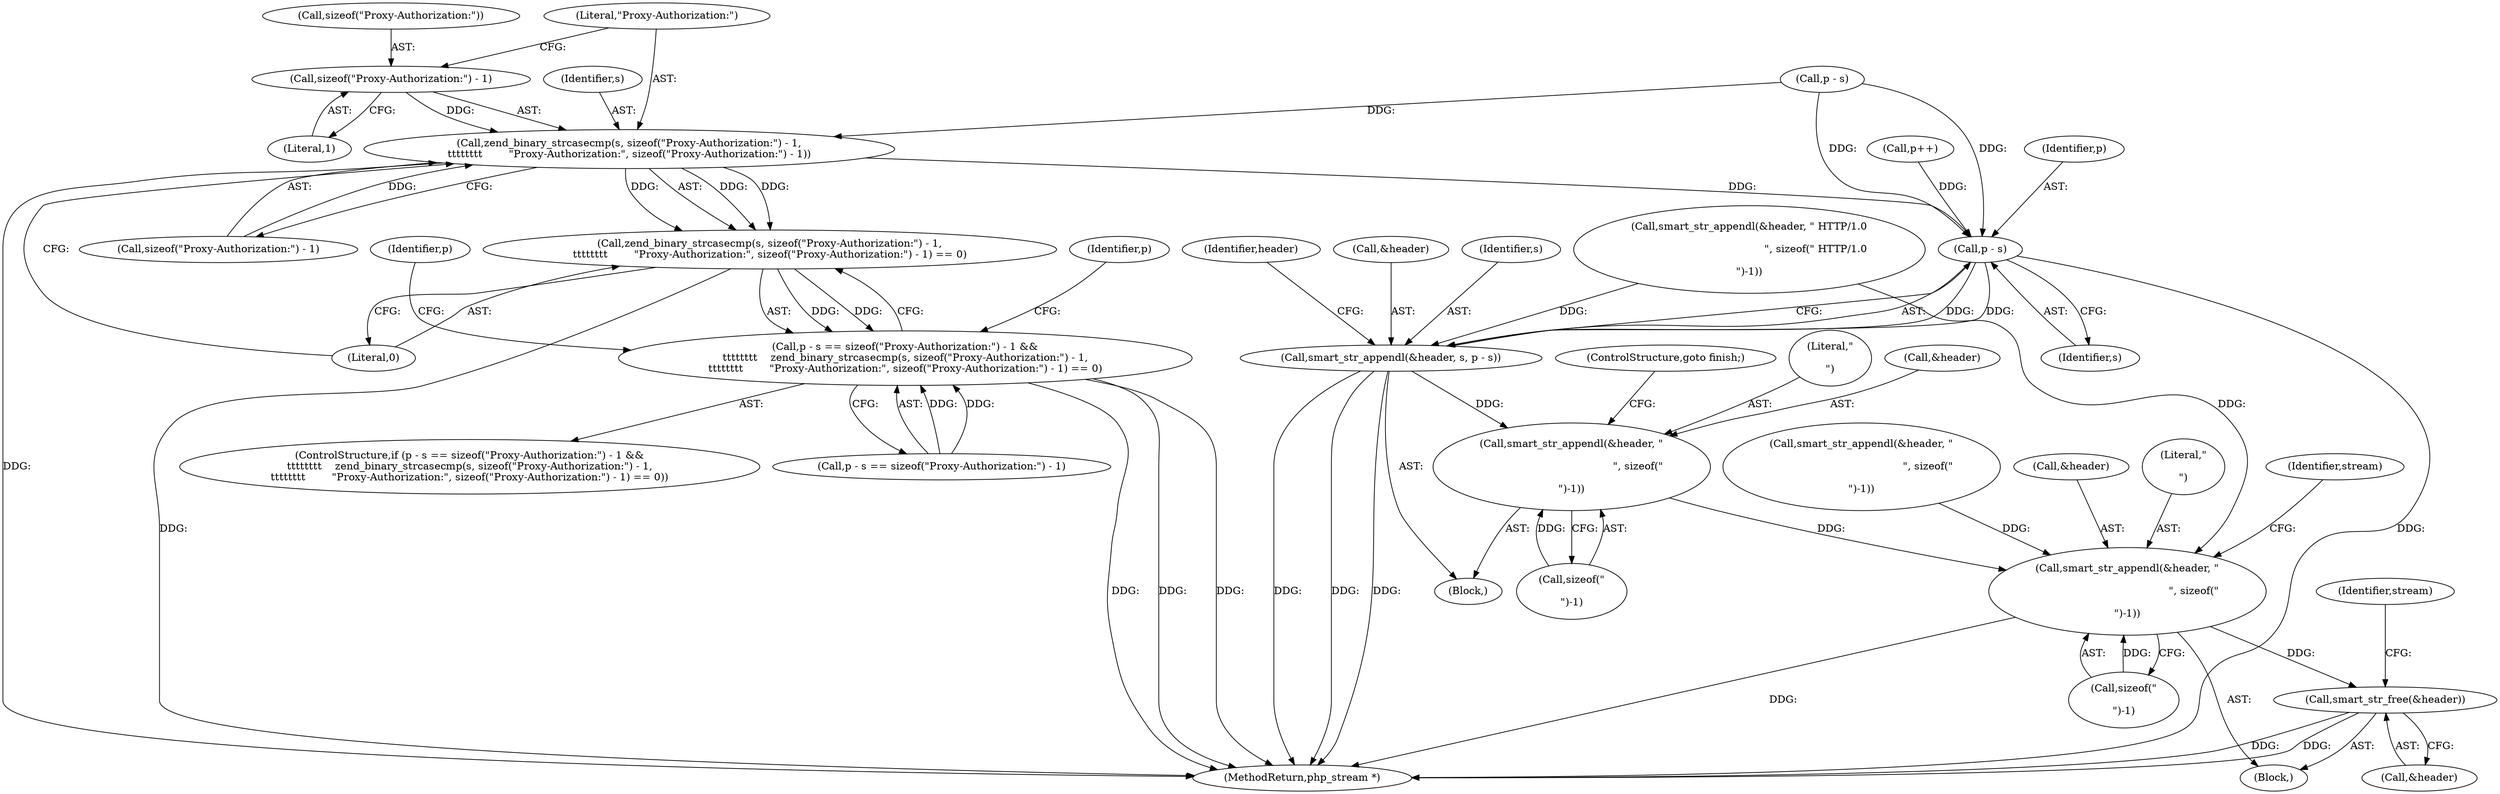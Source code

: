 digraph "0_php-src_523f230c831d7b33353203fa34aee4e92ac12bba@API" {
"1000778" [label="(Call,sizeof(\"Proxy-Authorization:\") - 1)"];
"1000776" [label="(Call,zend_binary_strcasecmp(s, sizeof(\"Proxy-Authorization:\") - 1,\n\t\t\t\t\t\t\t\t        \"Proxy-Authorization:\", sizeof(\"Proxy-Authorization:\") - 1))"];
"1000775" [label="(Call,zend_binary_strcasecmp(s, sizeof(\"Proxy-Authorization:\") - 1,\n\t\t\t\t\t\t\t\t        \"Proxy-Authorization:\", sizeof(\"Proxy-Authorization:\") - 1) == 0)"];
"1000766" [label="(Call,p - s == sizeof(\"Proxy-Authorization:\") - 1 &&\n\t\t\t\t\t\t\t\t    zend_binary_strcasecmp(s, sizeof(\"Proxy-Authorization:\") - 1,\n\t\t\t\t\t\t\t\t        \"Proxy-Authorization:\", sizeof(\"Proxy-Authorization:\") - 1) == 0)"];
"1000810" [label="(Call,p - s)"];
"1000806" [label="(Call,smart_str_appendl(&header, s, p - s))"];
"1000813" [label="(Call,smart_str_appendl(&header, \"\r\n\", sizeof(\"\r\n\")-1))"];
"1001017" [label="(Call,smart_str_appendl(&header, \"\r\n\", sizeof(\"\r\n\")-1))"];
"1001044" [label="(Call,smart_str_free(&header))"];
"1000811" [label="(Identifier,p)"];
"1000778" [label="(Call,sizeof(\"Proxy-Authorization:\") - 1)"];
"1000810" [label="(Call,p - s)"];
"1000767" [label="(Call,p - s == sizeof(\"Proxy-Authorization:\") - 1)"];
"1000781" [label="(Literal,1)"];
"1001045" [label="(Call,&header)"];
"1001044" [label="(Call,smart_str_free(&header))"];
"1000779" [label="(Call,sizeof(\"Proxy-Authorization:\"))"];
"1000777" [label="(Identifier,s)"];
"1001028" [label="(Identifier,stream)"];
"1001048" [label="(Identifier,stream)"];
"1000793" [label="(Identifier,p)"];
"1000817" [label="(Call,sizeof(\"\r\n\")-1)"];
"1000782" [label="(Literal,\"Proxy-Authorization:\")"];
"1000812" [label="(Identifier,s)"];
"1000787" [label="(Literal,0)"];
"1000813" [label="(Call,smart_str_appendl(&header, \"\r\n\", sizeof(\"\r\n\")-1))"];
"1000969" [label="(Call,smart_str_appendl(&header, \"\r\n\", sizeof(\"\r\n\")-1))"];
"1000783" [label="(Call,sizeof(\"Proxy-Authorization:\") - 1)"];
"1000596" [label="(Block,)"];
"1000807" [label="(Call,&header)"];
"1001017" [label="(Call,smart_str_appendl(&header, \"\r\n\", sizeof(\"\r\n\")-1))"];
"1000652" [label="(Call,smart_str_appendl(&header, \" HTTP/1.0\r\n\", sizeof(\" HTTP/1.0\r\n\")-1))"];
"1001021" [label="(Call,sizeof(\"\r\n\")-1)"];
"1000806" [label="(Call,smart_str_appendl(&header, s, p - s))"];
"1000788" [label="(Block,)"];
"1000768" [label="(Call,p - s)"];
"1000814" [label="(Call,&header)"];
"1000809" [label="(Identifier,s)"];
"1000766" [label="(Call,p - s == sizeof(\"Proxy-Authorization:\") - 1 &&\n\t\t\t\t\t\t\t\t    zend_binary_strcasecmp(s, sizeof(\"Proxy-Authorization:\") - 1,\n\t\t\t\t\t\t\t\t        \"Proxy-Authorization:\", sizeof(\"Proxy-Authorization:\") - 1) == 0)"];
"1001018" [label="(Call,&header)"];
"1001020" [label="(Literal,\"\r\n\")"];
"1000828" [label="(Identifier,p)"];
"1003241" [label="(MethodReturn,php_stream *)"];
"1000821" [label="(ControlStructure,goto finish;)"];
"1000815" [label="(Identifier,header)"];
"1000804" [label="(Call,p++)"];
"1000816" [label="(Literal,\"\r\n\")"];
"1000775" [label="(Call,zend_binary_strcasecmp(s, sizeof(\"Proxy-Authorization:\") - 1,\n\t\t\t\t\t\t\t\t        \"Proxy-Authorization:\", sizeof(\"Proxy-Authorization:\") - 1) == 0)"];
"1000765" [label="(ControlStructure,if (p - s == sizeof(\"Proxy-Authorization:\") - 1 &&\n\t\t\t\t\t\t\t\t    zend_binary_strcasecmp(s, sizeof(\"Proxy-Authorization:\") - 1,\n\t\t\t\t\t\t\t\t        \"Proxy-Authorization:\", sizeof(\"Proxy-Authorization:\") - 1) == 0))"];
"1000776" [label="(Call,zend_binary_strcasecmp(s, sizeof(\"Proxy-Authorization:\") - 1,\n\t\t\t\t\t\t\t\t        \"Proxy-Authorization:\", sizeof(\"Proxy-Authorization:\") - 1))"];
"1000778" -> "1000776"  [label="AST: "];
"1000778" -> "1000781"  [label="CFG: "];
"1000779" -> "1000778"  [label="AST: "];
"1000781" -> "1000778"  [label="AST: "];
"1000782" -> "1000778"  [label="CFG: "];
"1000778" -> "1000776"  [label="DDG: "];
"1000776" -> "1000775"  [label="AST: "];
"1000776" -> "1000783"  [label="CFG: "];
"1000777" -> "1000776"  [label="AST: "];
"1000782" -> "1000776"  [label="AST: "];
"1000783" -> "1000776"  [label="AST: "];
"1000787" -> "1000776"  [label="CFG: "];
"1000776" -> "1003241"  [label="DDG: "];
"1000776" -> "1000775"  [label="DDG: "];
"1000776" -> "1000775"  [label="DDG: "];
"1000776" -> "1000775"  [label="DDG: "];
"1000768" -> "1000776"  [label="DDG: "];
"1000783" -> "1000776"  [label="DDG: "];
"1000776" -> "1000810"  [label="DDG: "];
"1000775" -> "1000766"  [label="AST: "];
"1000775" -> "1000787"  [label="CFG: "];
"1000787" -> "1000775"  [label="AST: "];
"1000766" -> "1000775"  [label="CFG: "];
"1000775" -> "1003241"  [label="DDG: "];
"1000775" -> "1000766"  [label="DDG: "];
"1000775" -> "1000766"  [label="DDG: "];
"1000766" -> "1000765"  [label="AST: "];
"1000766" -> "1000767"  [label="CFG: "];
"1000767" -> "1000766"  [label="AST: "];
"1000793" -> "1000766"  [label="CFG: "];
"1000828" -> "1000766"  [label="CFG: "];
"1000766" -> "1003241"  [label="DDG: "];
"1000766" -> "1003241"  [label="DDG: "];
"1000766" -> "1003241"  [label="DDG: "];
"1000767" -> "1000766"  [label="DDG: "];
"1000767" -> "1000766"  [label="DDG: "];
"1000810" -> "1000806"  [label="AST: "];
"1000810" -> "1000812"  [label="CFG: "];
"1000811" -> "1000810"  [label="AST: "];
"1000812" -> "1000810"  [label="AST: "];
"1000806" -> "1000810"  [label="CFG: "];
"1000810" -> "1003241"  [label="DDG: "];
"1000810" -> "1000806"  [label="DDG: "];
"1000810" -> "1000806"  [label="DDG: "];
"1000804" -> "1000810"  [label="DDG: "];
"1000768" -> "1000810"  [label="DDG: "];
"1000768" -> "1000810"  [label="DDG: "];
"1000806" -> "1000788"  [label="AST: "];
"1000807" -> "1000806"  [label="AST: "];
"1000809" -> "1000806"  [label="AST: "];
"1000815" -> "1000806"  [label="CFG: "];
"1000806" -> "1003241"  [label="DDG: "];
"1000806" -> "1003241"  [label="DDG: "];
"1000806" -> "1003241"  [label="DDG: "];
"1000652" -> "1000806"  [label="DDG: "];
"1000806" -> "1000813"  [label="DDG: "];
"1000813" -> "1000788"  [label="AST: "];
"1000813" -> "1000817"  [label="CFG: "];
"1000814" -> "1000813"  [label="AST: "];
"1000816" -> "1000813"  [label="AST: "];
"1000817" -> "1000813"  [label="AST: "];
"1000821" -> "1000813"  [label="CFG: "];
"1000817" -> "1000813"  [label="DDG: "];
"1000813" -> "1001017"  [label="DDG: "];
"1001017" -> "1000596"  [label="AST: "];
"1001017" -> "1001021"  [label="CFG: "];
"1001018" -> "1001017"  [label="AST: "];
"1001020" -> "1001017"  [label="AST: "];
"1001021" -> "1001017"  [label="AST: "];
"1001028" -> "1001017"  [label="CFG: "];
"1001017" -> "1003241"  [label="DDG: "];
"1000652" -> "1001017"  [label="DDG: "];
"1000969" -> "1001017"  [label="DDG: "];
"1001021" -> "1001017"  [label="DDG: "];
"1001017" -> "1001044"  [label="DDG: "];
"1001044" -> "1000596"  [label="AST: "];
"1001044" -> "1001045"  [label="CFG: "];
"1001045" -> "1001044"  [label="AST: "];
"1001048" -> "1001044"  [label="CFG: "];
"1001044" -> "1003241"  [label="DDG: "];
"1001044" -> "1003241"  [label="DDG: "];
}
